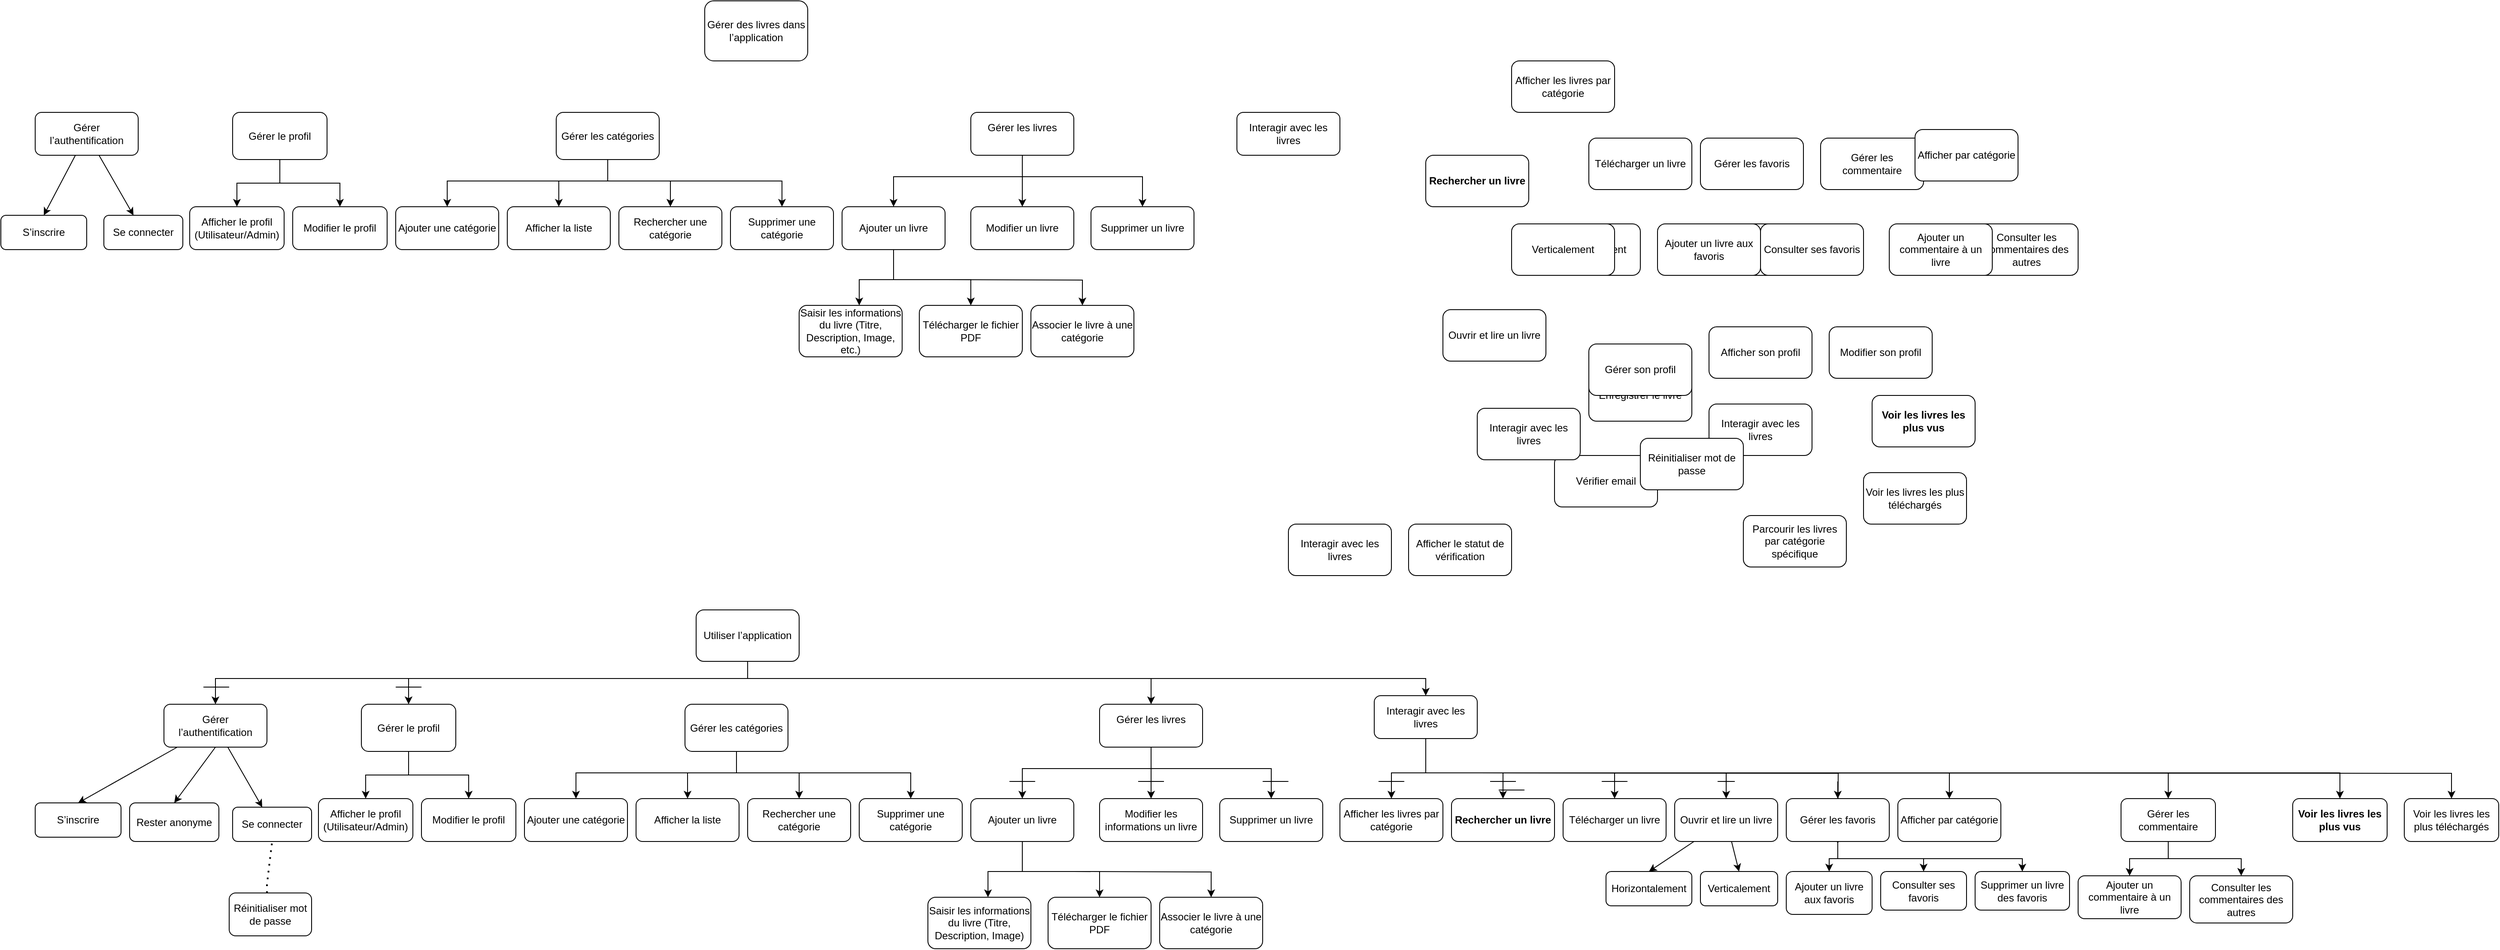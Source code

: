 <mxfile version="26.2.2">
  <diagram name="Page-1" id="9A0Ou0AqzKkXzplHe28L">
    <mxGraphModel dx="1420" dy="786" grid="1" gridSize="10" guides="1" tooltips="1" connect="1" arrows="1" fold="1" page="1" pageScale="1" pageWidth="827" pageHeight="1169" math="0" shadow="0">
      <root>
        <mxCell id="0" />
        <mxCell id="1" parent="0" />
        <mxCell id="Avhhk9J5peFlzG4tkPwC-1" style="edgeStyle=orthogonalEdgeStyle;rounded=0;orthogonalLoop=1;jettySize=auto;html=1;exitX=0.5;exitY=1;exitDx=0;exitDy=0;entryX=0.5;entryY=0;entryDx=0;entryDy=0;" parent="1" source="Avhhk9J5peFlzG4tkPwC-4" target="Avhhk9J5peFlzG4tkPwC-8" edge="1">
          <mxGeometry relative="1" as="geometry">
            <Array as="points">
              <mxPoint x="1230" y="245" />
              <mxPoint x="1080" y="245" />
            </Array>
          </mxGeometry>
        </mxCell>
        <mxCell id="Avhhk9J5peFlzG4tkPwC-2" style="edgeStyle=orthogonalEdgeStyle;rounded=0;orthogonalLoop=1;jettySize=auto;html=1;" parent="1" source="Avhhk9J5peFlzG4tkPwC-4" target="Avhhk9J5peFlzG4tkPwC-12" edge="1">
          <mxGeometry relative="1" as="geometry" />
        </mxCell>
        <mxCell id="Avhhk9J5peFlzG4tkPwC-3" style="edgeStyle=orthogonalEdgeStyle;rounded=0;orthogonalLoop=1;jettySize=auto;html=1;" parent="1" source="Avhhk9J5peFlzG4tkPwC-4" target="Avhhk9J5peFlzG4tkPwC-11" edge="1">
          <mxGeometry relative="1" as="geometry">
            <Array as="points">
              <mxPoint x="1230" y="245" />
              <mxPoint x="1370" y="245" />
            </Array>
          </mxGeometry>
        </mxCell>
        <mxCell id="Avhhk9J5peFlzG4tkPwC-4" value="&#xa;Gérer les livres&#xa;&#xa;" style="rounded=1;whiteSpace=wrap;html=1;" parent="1" vertex="1">
          <mxGeometry x="1170" y="170" width="120" height="50" as="geometry" />
        </mxCell>
        <mxCell id="Avhhk9J5peFlzG4tkPwC-5" style="edgeStyle=orthogonalEdgeStyle;rounded=0;orthogonalLoop=1;jettySize=auto;html=1;entryX=0.5;entryY=0;entryDx=0;entryDy=0;" parent="1" source="Avhhk9J5peFlzG4tkPwC-8" edge="1">
          <mxGeometry relative="1" as="geometry">
            <mxPoint x="1040" y="395" as="targetPoint" />
            <Array as="points">
              <mxPoint x="1080" y="365" />
              <mxPoint x="1040" y="365" />
            </Array>
          </mxGeometry>
        </mxCell>
        <mxCell id="Avhhk9J5peFlzG4tkPwC-6" style="edgeStyle=orthogonalEdgeStyle;rounded=0;orthogonalLoop=1;jettySize=auto;html=1;entryX=0.5;entryY=0;entryDx=0;entryDy=0;" parent="1" source="Avhhk9J5peFlzG4tkPwC-8" target="Avhhk9J5peFlzG4tkPwC-9" edge="1">
          <mxGeometry relative="1" as="geometry">
            <Array as="points">
              <mxPoint x="1080" y="365" />
              <mxPoint x="1170" y="365" />
            </Array>
          </mxGeometry>
        </mxCell>
        <mxCell id="Avhhk9J5peFlzG4tkPwC-7" style="edgeStyle=orthogonalEdgeStyle;rounded=0;orthogonalLoop=1;jettySize=auto;html=1;entryX=0.5;entryY=0;entryDx=0;entryDy=0;" parent="1" target="Avhhk9J5peFlzG4tkPwC-16" edge="1">
          <mxGeometry relative="1" as="geometry">
            <mxPoint x="1140" y="365" as="sourcePoint" />
            <mxPoint x="1300" y="445" as="targetPoint" />
          </mxGeometry>
        </mxCell>
        <mxCell id="Avhhk9J5peFlzG4tkPwC-8" value="Ajouter un livre" style="rounded=1;whiteSpace=wrap;html=1;" parent="1" vertex="1">
          <mxGeometry x="1020" y="280" width="120" height="50" as="geometry" />
        </mxCell>
        <mxCell id="Avhhk9J5peFlzG4tkPwC-9" value="Télécharger le fichier PDF" style="rounded=1;whiteSpace=wrap;html=1;" parent="1" vertex="1">
          <mxGeometry x="1110" y="395" width="120" height="60" as="geometry" />
        </mxCell>
        <mxCell id="Avhhk9J5peFlzG4tkPwC-10" value="Interagir avec les livres" style="rounded=1;whiteSpace=wrap;html=1;" parent="1" vertex="1">
          <mxGeometry x="1480" y="170" width="120" height="50" as="geometry" />
        </mxCell>
        <mxCell id="Avhhk9J5peFlzG4tkPwC-11" value="Supprimer un livre" style="rounded=1;whiteSpace=wrap;html=1;" parent="1" vertex="1">
          <mxGeometry x="1310" y="280" width="120" height="50" as="geometry" />
        </mxCell>
        <mxCell id="Avhhk9J5peFlzG4tkPwC-12" value="Modifier un livre" style="rounded=1;whiteSpace=wrap;html=1;" parent="1" vertex="1">
          <mxGeometry x="1170" y="280" width="120" height="50" as="geometry" />
        </mxCell>
        <mxCell id="Avhhk9J5peFlzG4tkPwC-13" value="&lt;strong data-end=&quot;1040&quot; data-start=&quot;1017&quot;&gt;Rechercher un livre&lt;/strong&gt;" style="rounded=1;whiteSpace=wrap;html=1;" parent="1" vertex="1">
          <mxGeometry x="1700" y="220" width="120" height="60" as="geometry" />
        </mxCell>
        <mxCell id="Avhhk9J5peFlzG4tkPwC-14" value="Afficher les livres par catégorie" style="rounded=1;whiteSpace=wrap;html=1;" parent="1" vertex="1">
          <mxGeometry x="1800" y="110" width="120" height="60" as="geometry" />
        </mxCell>
        <mxCell id="Avhhk9J5peFlzG4tkPwC-15" value="Enregistrer le livre" style="rounded=1;whiteSpace=wrap;html=1;" parent="1" vertex="1">
          <mxGeometry x="1890" y="470" width="120" height="60" as="geometry" />
        </mxCell>
        <mxCell id="Avhhk9J5peFlzG4tkPwC-16" value="Associer le livre à une catégorie" style="rounded=1;whiteSpace=wrap;html=1;" parent="1" vertex="1">
          <mxGeometry x="1240" y="395" width="120" height="60" as="geometry" />
        </mxCell>
        <mxCell id="Avhhk9J5peFlzG4tkPwC-17" value="Saisir les informations du livre (Titre, Description, Image, etc.)" style="rounded=1;whiteSpace=wrap;html=1;" parent="1" vertex="1">
          <mxGeometry x="970" y="395" width="120" height="60" as="geometry" />
        </mxCell>
        <mxCell id="Avhhk9J5peFlzG4tkPwC-18" value="Ouvrir et lire un livre" style="rounded=1;whiteSpace=wrap;html=1;" parent="1" vertex="1">
          <mxGeometry x="1720" y="400" width="120" height="60" as="geometry" />
        </mxCell>
        <mxCell id="Avhhk9J5peFlzG4tkPwC-19" value="Horizontalement" style="rounded=1;whiteSpace=wrap;html=1;" parent="1" vertex="1">
          <mxGeometry x="1830" y="300" width="120" height="60" as="geometry" />
        </mxCell>
        <mxCell id="Avhhk9J5peFlzG4tkPwC-20" value="Verticalement" style="rounded=1;whiteSpace=wrap;html=1;" parent="1" vertex="1">
          <mxGeometry x="1800" y="300" width="120" height="60" as="geometry" />
        </mxCell>
        <mxCell id="Avhhk9J5peFlzG4tkPwC-21" value="Télécharger un livre" style="rounded=1;whiteSpace=wrap;html=1;" parent="1" vertex="1">
          <mxGeometry x="1890" y="200" width="120" height="60" as="geometry" />
        </mxCell>
        <mxCell id="Avhhk9J5peFlzG4tkPwC-22" value="Gérer les favoris" style="rounded=1;whiteSpace=wrap;html=1;" parent="1" vertex="1">
          <mxGeometry x="2020" y="200" width="120" height="60" as="geometry" />
        </mxCell>
        <mxCell id="Avhhk9J5peFlzG4tkPwC-23" value="Gérer les commentaire" style="rounded=1;whiteSpace=wrap;html=1;" parent="1" vertex="1">
          <mxGeometry x="2160" y="200" width="120" height="60" as="geometry" />
        </mxCell>
        <mxCell id="Avhhk9J5peFlzG4tkPwC-24" value="Supprimer un livre des favoris" style="rounded=1;whiteSpace=wrap;html=1;" parent="1" vertex="1">
          <mxGeometry x="2060" y="300" width="120" height="60" as="geometry" />
        </mxCell>
        <mxCell id="Avhhk9J5peFlzG4tkPwC-25" value="Ajouter un livre aux favoris" style="rounded=1;whiteSpace=wrap;html=1;" parent="1" vertex="1">
          <mxGeometry x="1970" y="300" width="120" height="60" as="geometry" />
        </mxCell>
        <mxCell id="Avhhk9J5peFlzG4tkPwC-26" value="Consulter ses favoris" style="rounded=1;whiteSpace=wrap;html=1;" parent="1" vertex="1">
          <mxGeometry x="2090" y="300" width="120" height="60" as="geometry" />
        </mxCell>
        <mxCell id="Avhhk9J5peFlzG4tkPwC-27" value="Consulter les commentaires des autres" style="rounded=1;whiteSpace=wrap;html=1;" parent="1" vertex="1">
          <mxGeometry x="2340" y="300" width="120" height="60" as="geometry" />
        </mxCell>
        <mxCell id="Avhhk9J5peFlzG4tkPwC-28" value="Ajouter un commentaire à un livre" style="rounded=1;whiteSpace=wrap;html=1;" parent="1" vertex="1">
          <mxGeometry x="2240" y="300" width="120" height="60" as="geometry" />
        </mxCell>
        <mxCell id="Avhhk9J5peFlzG4tkPwC-29" value="Modifier son profil" style="rounded=1;whiteSpace=wrap;html=1;" parent="1" vertex="1">
          <mxGeometry x="2170" y="420" width="120" height="60" as="geometry" />
        </mxCell>
        <mxCell id="Avhhk9J5peFlzG4tkPwC-30" value="Interagir avec les livres" style="rounded=1;whiteSpace=wrap;html=1;" parent="1" vertex="1">
          <mxGeometry x="2030" y="510" width="120" height="60" as="geometry" />
        </mxCell>
        <mxCell id="Avhhk9J5peFlzG4tkPwC-31" value="Gérer son profil" style="rounded=1;whiteSpace=wrap;html=1;" parent="1" vertex="1">
          <mxGeometry x="1890" y="440" width="120" height="60" as="geometry" />
        </mxCell>
        <mxCell id="Avhhk9J5peFlzG4tkPwC-32" value="Afficher par catégorie" style="rounded=1;whiteSpace=wrap;html=1;" parent="1" vertex="1">
          <mxGeometry x="2270" y="190" width="120" height="60" as="geometry" />
        </mxCell>
        <mxCell id="Avhhk9J5peFlzG4tkPwC-33" value="&lt;strong data-end=&quot;575&quot; data-start=&quot;543&quot;&gt;Voir les livres les plus vus&lt;/strong&gt;" style="rounded=1;whiteSpace=wrap;html=1;" parent="1" vertex="1">
          <mxGeometry x="2220" y="500" width="120" height="60" as="geometry" />
        </mxCell>
        <mxCell id="Avhhk9J5peFlzG4tkPwC-34" value="Se connecter" style="rounded=1;whiteSpace=wrap;html=1;" parent="1" vertex="1">
          <mxGeometry x="160" y="290" width="92" height="40" as="geometry" />
        </mxCell>
        <mxCell id="Avhhk9J5peFlzG4tkPwC-35" value="S’inscrire" style="rounded=1;whiteSpace=wrap;html=1;" parent="1" vertex="1">
          <mxGeometry x="40" y="290" width="100" height="40" as="geometry" />
        </mxCell>
        <mxCell id="Avhhk9J5peFlzG4tkPwC-36" style="rounded=0;orthogonalLoop=1;jettySize=auto;html=1;" parent="1" source="Avhhk9J5peFlzG4tkPwC-38" target="Avhhk9J5peFlzG4tkPwC-34" edge="1">
          <mxGeometry relative="1" as="geometry" />
        </mxCell>
        <mxCell id="Avhhk9J5peFlzG4tkPwC-37" style="rounded=0;orthogonalLoop=1;jettySize=auto;html=1;entryX=0.5;entryY=0;entryDx=0;entryDy=0;" parent="1" source="Avhhk9J5peFlzG4tkPwC-38" target="Avhhk9J5peFlzG4tkPwC-35" edge="1">
          <mxGeometry relative="1" as="geometry" />
        </mxCell>
        <mxCell id="Avhhk9J5peFlzG4tkPwC-38" value="Gérer l’authentification" style="rounded=1;whiteSpace=wrap;html=1;" parent="1" vertex="1">
          <mxGeometry x="80" y="170" width="120" height="50" as="geometry" />
        </mxCell>
        <mxCell id="Avhhk9J5peFlzG4tkPwC-39" value="Afficher son profil" style="rounded=1;whiteSpace=wrap;html=1;" parent="1" vertex="1">
          <mxGeometry x="2030" y="420" width="120" height="60" as="geometry" />
        </mxCell>
        <mxCell id="Avhhk9J5peFlzG4tkPwC-40" value="Parcourir les livres par catégorie spécifique" style="rounded=1;whiteSpace=wrap;html=1;" parent="1" vertex="1">
          <mxGeometry x="2070" y="640" width="120" height="60" as="geometry" />
        </mxCell>
        <mxCell id="Avhhk9J5peFlzG4tkPwC-41" value="Vérifier email" style="rounded=1;whiteSpace=wrap;html=1;" parent="1" vertex="1">
          <mxGeometry x="1850" y="570" width="120" height="60" as="geometry" />
        </mxCell>
        <mxCell id="Avhhk9J5peFlzG4tkPwC-42" value="Réinitialiser mot de passe" style="rounded=1;whiteSpace=wrap;html=1;" parent="1" vertex="1">
          <mxGeometry x="1950" y="550" width="120" height="60" as="geometry" />
        </mxCell>
        <mxCell id="Avhhk9J5peFlzG4tkPwC-43" value="Interagir avec les livres" style="rounded=1;whiteSpace=wrap;html=1;" parent="1" vertex="1">
          <mxGeometry x="1760" y="515" width="120" height="60" as="geometry" />
        </mxCell>
        <mxCell id="Avhhk9J5peFlzG4tkPwC-44" value="Modifier le profil" style="rounded=1;whiteSpace=wrap;html=1;" parent="1" vertex="1">
          <mxGeometry x="380" y="280" width="110" height="50" as="geometry" />
        </mxCell>
        <mxCell id="Avhhk9J5peFlzG4tkPwC-45" value="Afficher le profil (Utilisateur/Admin)" style="rounded=1;whiteSpace=wrap;html=1;" parent="1" vertex="1">
          <mxGeometry x="260" y="280" width="110" height="50" as="geometry" />
        </mxCell>
        <mxCell id="Avhhk9J5peFlzG4tkPwC-46" style="edgeStyle=orthogonalEdgeStyle;rounded=0;orthogonalLoop=1;jettySize=auto;html=1;entryX=0.5;entryY=0;entryDx=0;entryDy=0;" parent="1" source="Avhhk9J5peFlzG4tkPwC-48" target="Avhhk9J5peFlzG4tkPwC-45" edge="1">
          <mxGeometry relative="1" as="geometry" />
        </mxCell>
        <mxCell id="Avhhk9J5peFlzG4tkPwC-47" style="edgeStyle=orthogonalEdgeStyle;rounded=0;orthogonalLoop=1;jettySize=auto;html=1;" parent="1" source="Avhhk9J5peFlzG4tkPwC-48" target="Avhhk9J5peFlzG4tkPwC-44" edge="1">
          <mxGeometry relative="1" as="geometry" />
        </mxCell>
        <mxCell id="Avhhk9J5peFlzG4tkPwC-48" value="Gérer le profil" style="rounded=1;whiteSpace=wrap;html=1;" parent="1" vertex="1">
          <mxGeometry x="310" y="170" width="110" height="55" as="geometry" />
        </mxCell>
        <mxCell id="Avhhk9J5peFlzG4tkPwC-49" value="Voir les livres les plus téléchargés" style="rounded=1;whiteSpace=wrap;html=1;" parent="1" vertex="1">
          <mxGeometry x="2210" y="590" width="120" height="60" as="geometry" />
        </mxCell>
        <mxCell id="Avhhk9J5peFlzG4tkPwC-50" value="Interagir avec les livres" style="rounded=1;whiteSpace=wrap;html=1;" parent="1" vertex="1">
          <mxGeometry x="1540" y="650" width="120" height="60" as="geometry" />
        </mxCell>
        <mxCell id="Avhhk9J5peFlzG4tkPwC-51" value="Afficher le statut de vérification" style="rounded=1;whiteSpace=wrap;html=1;" parent="1" vertex="1">
          <mxGeometry x="1680" y="650" width="120" height="60" as="geometry" />
        </mxCell>
        <mxCell id="Avhhk9J5peFlzG4tkPwC-52" value="Gérer des livres dans l’application" style="rounded=1;whiteSpace=wrap;html=1;" parent="1" vertex="1">
          <mxGeometry x="860" y="40" width="120" height="70" as="geometry" />
        </mxCell>
        <mxCell id="Avhhk9J5peFlzG4tkPwC-53" style="edgeStyle=orthogonalEdgeStyle;rounded=0;orthogonalLoop=1;jettySize=auto;html=1;entryX=0.5;entryY=0;entryDx=0;entryDy=0;" parent="1" source="Avhhk9J5peFlzG4tkPwC-57" target="Avhhk9J5peFlzG4tkPwC-59" edge="1">
          <mxGeometry relative="1" as="geometry">
            <Array as="points">
              <mxPoint x="747" y="250" />
              <mxPoint x="560" y="250" />
            </Array>
          </mxGeometry>
        </mxCell>
        <mxCell id="Avhhk9J5peFlzG4tkPwC-54" style="edgeStyle=orthogonalEdgeStyle;rounded=0;orthogonalLoop=1;jettySize=auto;html=1;entryX=0.5;entryY=0;entryDx=0;entryDy=0;" parent="1" source="Avhhk9J5peFlzG4tkPwC-57" target="Avhhk9J5peFlzG4tkPwC-61" edge="1">
          <mxGeometry relative="1" as="geometry">
            <Array as="points">
              <mxPoint x="747" y="250" />
              <mxPoint x="690" y="250" />
            </Array>
          </mxGeometry>
        </mxCell>
        <mxCell id="Avhhk9J5peFlzG4tkPwC-55" style="edgeStyle=orthogonalEdgeStyle;rounded=0;orthogonalLoop=1;jettySize=auto;html=1;entryX=0.5;entryY=0;entryDx=0;entryDy=0;" parent="1" source="Avhhk9J5peFlzG4tkPwC-57" target="Avhhk9J5peFlzG4tkPwC-60" edge="1">
          <mxGeometry relative="1" as="geometry">
            <Array as="points">
              <mxPoint x="747" y="250" />
              <mxPoint x="820" y="250" />
            </Array>
          </mxGeometry>
        </mxCell>
        <mxCell id="Avhhk9J5peFlzG4tkPwC-56" style="edgeStyle=orthogonalEdgeStyle;rounded=0;orthogonalLoop=1;jettySize=auto;html=1;entryX=0.5;entryY=0;entryDx=0;entryDy=0;" parent="1" source="Avhhk9J5peFlzG4tkPwC-57" target="Avhhk9J5peFlzG4tkPwC-58" edge="1">
          <mxGeometry relative="1" as="geometry">
            <Array as="points">
              <mxPoint x="747" y="250" />
              <mxPoint x="950" y="250" />
            </Array>
          </mxGeometry>
        </mxCell>
        <mxCell id="Avhhk9J5peFlzG4tkPwC-57" value="Gérer les catégories" style="rounded=1;whiteSpace=wrap;html=1;" parent="1" vertex="1">
          <mxGeometry x="687" y="170" width="120" height="55" as="geometry" />
        </mxCell>
        <mxCell id="Avhhk9J5peFlzG4tkPwC-58" value="Supprimer une catégorie" style="rounded=1;whiteSpace=wrap;html=1;" parent="1" vertex="1">
          <mxGeometry x="890" y="280" width="120" height="50" as="geometry" />
        </mxCell>
        <mxCell id="Avhhk9J5peFlzG4tkPwC-59" value="Ajouter une catégorie" style="rounded=1;whiteSpace=wrap;html=1;" parent="1" vertex="1">
          <mxGeometry x="500" y="280" width="120" height="50" as="geometry" />
        </mxCell>
        <mxCell id="Avhhk9J5peFlzG4tkPwC-60" value="Rechercher une catégorie" style="rounded=1;whiteSpace=wrap;html=1;" parent="1" vertex="1">
          <mxGeometry x="760" y="280" width="120" height="50" as="geometry" />
        </mxCell>
        <mxCell id="Avhhk9J5peFlzG4tkPwC-61" value="Afficher la liste" style="rounded=1;whiteSpace=wrap;html=1;" parent="1" vertex="1">
          <mxGeometry x="630" y="280" width="120" height="50" as="geometry" />
        </mxCell>
        <mxCell id="Avhhk9J5peFlzG4tkPwC-62" style="edgeStyle=orthogonalEdgeStyle;rounded=0;orthogonalLoop=1;jettySize=auto;html=1;exitX=0.5;exitY=1;exitDx=0;exitDy=0;entryX=0.5;entryY=0;entryDx=0;entryDy=0;" parent="1" source="Avhhk9J5peFlzG4tkPwC-65" target="Avhhk9J5peFlzG4tkPwC-69" edge="1">
          <mxGeometry relative="1" as="geometry">
            <Array as="points">
              <mxPoint x="1380" y="935" />
              <mxPoint x="1230" y="935" />
            </Array>
          </mxGeometry>
        </mxCell>
        <mxCell id="Avhhk9J5peFlzG4tkPwC-63" style="edgeStyle=orthogonalEdgeStyle;rounded=0;orthogonalLoop=1;jettySize=auto;html=1;" parent="1" source="Avhhk9J5peFlzG4tkPwC-65" target="Avhhk9J5peFlzG4tkPwC-82" edge="1">
          <mxGeometry relative="1" as="geometry" />
        </mxCell>
        <mxCell id="Avhhk9J5peFlzG4tkPwC-64" style="edgeStyle=orthogonalEdgeStyle;rounded=0;orthogonalLoop=1;jettySize=auto;html=1;" parent="1" source="Avhhk9J5peFlzG4tkPwC-65" target="Avhhk9J5peFlzG4tkPwC-81" edge="1">
          <mxGeometry relative="1" as="geometry">
            <Array as="points">
              <mxPoint x="1380" y="935" />
              <mxPoint x="1520" y="935" />
            </Array>
          </mxGeometry>
        </mxCell>
        <mxCell id="Avhhk9J5peFlzG4tkPwC-65" value="&#xa;Gérer les livres&#xa;&#xa;" style="rounded=1;whiteSpace=wrap;html=1;" parent="1" vertex="1">
          <mxGeometry x="1320" y="860" width="120" height="50" as="geometry" />
        </mxCell>
        <mxCell id="Avhhk9J5peFlzG4tkPwC-66" style="edgeStyle=orthogonalEdgeStyle;rounded=0;orthogonalLoop=1;jettySize=auto;html=1;entryX=0.5;entryY=0;entryDx=0;entryDy=0;" parent="1" source="Avhhk9J5peFlzG4tkPwC-69" edge="1">
          <mxGeometry relative="1" as="geometry">
            <mxPoint x="1190" y="1085" as="targetPoint" />
            <Array as="points">
              <mxPoint x="1230" y="1055" />
              <mxPoint x="1190" y="1055" />
            </Array>
          </mxGeometry>
        </mxCell>
        <mxCell id="Avhhk9J5peFlzG4tkPwC-67" style="edgeStyle=orthogonalEdgeStyle;rounded=0;orthogonalLoop=1;jettySize=auto;html=1;entryX=0.5;entryY=0;entryDx=0;entryDy=0;" parent="1" source="Avhhk9J5peFlzG4tkPwC-69" target="Avhhk9J5peFlzG4tkPwC-70" edge="1">
          <mxGeometry relative="1" as="geometry">
            <Array as="points">
              <mxPoint x="1230" y="1055" />
              <mxPoint x="1320" y="1055" />
            </Array>
          </mxGeometry>
        </mxCell>
        <mxCell id="Avhhk9J5peFlzG4tkPwC-68" style="edgeStyle=orthogonalEdgeStyle;rounded=0;orthogonalLoop=1;jettySize=auto;html=1;entryX=0.5;entryY=0;entryDx=0;entryDy=0;" parent="1" target="Avhhk9J5peFlzG4tkPwC-85" edge="1">
          <mxGeometry relative="1" as="geometry">
            <mxPoint x="1290" y="1055" as="sourcePoint" />
            <mxPoint x="1450" y="1135" as="targetPoint" />
          </mxGeometry>
        </mxCell>
        <mxCell id="Avhhk9J5peFlzG4tkPwC-69" value="Ajouter un livre" style="rounded=1;whiteSpace=wrap;html=1;" parent="1" vertex="1">
          <mxGeometry x="1170" y="970" width="120" height="50" as="geometry" />
        </mxCell>
        <mxCell id="Avhhk9J5peFlzG4tkPwC-70" value="Télécharger le fichier PDF" style="rounded=1;whiteSpace=wrap;html=1;" parent="1" vertex="1">
          <mxGeometry x="1260" y="1085" width="120" height="60" as="geometry" />
        </mxCell>
        <mxCell id="Avhhk9J5peFlzG4tkPwC-71" style="edgeStyle=orthogonalEdgeStyle;rounded=0;orthogonalLoop=1;jettySize=auto;html=1;entryX=0.5;entryY=0;entryDx=0;entryDy=0;" parent="1" source="Avhhk9J5peFlzG4tkPwC-80" target="Avhhk9J5peFlzG4tkPwC-84" edge="1">
          <mxGeometry relative="1" as="geometry">
            <Array as="points">
              <mxPoint x="1700" y="940" />
              <mxPoint x="1660" y="940" />
            </Array>
          </mxGeometry>
        </mxCell>
        <mxCell id="Avhhk9J5peFlzG4tkPwC-72" style="edgeStyle=orthogonalEdgeStyle;rounded=0;orthogonalLoop=1;jettySize=auto;html=1;entryX=0.5;entryY=0;entryDx=0;entryDy=0;" parent="1" source="Avhhk9J5peFlzG4tkPwC-80" target="Avhhk9J5peFlzG4tkPwC-83" edge="1">
          <mxGeometry relative="1" as="geometry">
            <Array as="points">
              <mxPoint x="1700" y="940" />
              <mxPoint x="1790" y="940" />
            </Array>
          </mxGeometry>
        </mxCell>
        <mxCell id="Avhhk9J5peFlzG4tkPwC-73" style="edgeStyle=orthogonalEdgeStyle;rounded=0;orthogonalLoop=1;jettySize=auto;html=1;" parent="1" source="Avhhk9J5peFlzG4tkPwC-80" target="Avhhk9J5peFlzG4tkPwC-92" edge="1">
          <mxGeometry relative="1" as="geometry">
            <Array as="points">
              <mxPoint x="1700" y="940" />
              <mxPoint x="1920" y="940" />
            </Array>
          </mxGeometry>
        </mxCell>
        <mxCell id="Avhhk9J5peFlzG4tkPwC-74" style="edgeStyle=orthogonalEdgeStyle;rounded=0;orthogonalLoop=1;jettySize=auto;html=1;" parent="1" source="Avhhk9J5peFlzG4tkPwC-80" target="Avhhk9J5peFlzG4tkPwC-89" edge="1">
          <mxGeometry relative="1" as="geometry">
            <Array as="points">
              <mxPoint x="1700" y="940" />
              <mxPoint x="2050" y="940" />
            </Array>
          </mxGeometry>
        </mxCell>
        <mxCell id="Avhhk9J5peFlzG4tkPwC-75" style="edgeStyle=orthogonalEdgeStyle;rounded=0;orthogonalLoop=1;jettySize=auto;html=1;" parent="1" edge="1">
          <mxGeometry relative="1" as="geometry">
            <mxPoint x="1760" y="940" as="sourcePoint" />
            <mxPoint x="2180" y="1022.5" as="targetPoint" />
          </mxGeometry>
        </mxCell>
        <mxCell id="Avhhk9J5peFlzG4tkPwC-76" style="edgeStyle=orthogonalEdgeStyle;rounded=0;orthogonalLoop=1;jettySize=auto;html=1;entryX=0.5;entryY=0;entryDx=0;entryDy=0;" parent="1" source="Avhhk9J5peFlzG4tkPwC-80" target="Avhhk9J5peFlzG4tkPwC-106" edge="1">
          <mxGeometry relative="1" as="geometry">
            <Array as="points">
              <mxPoint x="1700" y="940" />
              <mxPoint x="2310" y="940" />
            </Array>
          </mxGeometry>
        </mxCell>
        <mxCell id="Avhhk9J5peFlzG4tkPwC-77" style="edgeStyle=orthogonalEdgeStyle;rounded=0;orthogonalLoop=1;jettySize=auto;html=1;entryX=0.5;entryY=0;entryDx=0;entryDy=0;" parent="1" source="Avhhk9J5peFlzG4tkPwC-80" target="Avhhk9J5peFlzG4tkPwC-100" edge="1">
          <mxGeometry relative="1" as="geometry">
            <Array as="points">
              <mxPoint x="1700" y="940" />
              <mxPoint x="2565" y="940" />
            </Array>
          </mxGeometry>
        </mxCell>
        <mxCell id="Avhhk9J5peFlzG4tkPwC-78" style="edgeStyle=orthogonalEdgeStyle;rounded=0;orthogonalLoop=1;jettySize=auto;html=1;entryX=0.5;entryY=0;entryDx=0;entryDy=0;" parent="1" edge="1">
          <mxGeometry relative="1" as="geometry">
            <mxPoint x="1760" y="875" as="sourcePoint" />
            <mxPoint x="2765" y="970" as="targetPoint" />
            <Array as="points">
              <mxPoint x="1700" y="875" />
              <mxPoint x="1700" y="940" />
              <mxPoint x="2765" y="940" />
            </Array>
          </mxGeometry>
        </mxCell>
        <mxCell id="Avhhk9J5peFlzG4tkPwC-79" style="edgeStyle=orthogonalEdgeStyle;rounded=0;orthogonalLoop=1;jettySize=auto;html=1;entryX=0.5;entryY=0;entryDx=0;entryDy=0;" parent="1" target="Avhhk9J5peFlzG4tkPwC-120" edge="1">
          <mxGeometry relative="1" as="geometry">
            <mxPoint x="1760" y="940" as="sourcePoint" />
            <mxPoint x="2895" y="1035" as="targetPoint" />
          </mxGeometry>
        </mxCell>
        <mxCell id="Avhhk9J5peFlzG4tkPwC-80" value="Interagir avec les livres" style="rounded=1;whiteSpace=wrap;html=1;" parent="1" vertex="1">
          <mxGeometry x="1640" y="850" width="120" height="50" as="geometry" />
        </mxCell>
        <mxCell id="Avhhk9J5peFlzG4tkPwC-81" value="Supprimer un livre" style="rounded=1;whiteSpace=wrap;html=1;" parent="1" vertex="1">
          <mxGeometry x="1460" y="970" width="120" height="50" as="geometry" />
        </mxCell>
        <mxCell id="Avhhk9J5peFlzG4tkPwC-82" value="Modifier les informations un livre" style="rounded=1;whiteSpace=wrap;html=1;" parent="1" vertex="1">
          <mxGeometry x="1320" y="970" width="120" height="50" as="geometry" />
        </mxCell>
        <mxCell id="Avhhk9J5peFlzG4tkPwC-83" value="&lt;strong data-end=&quot;1040&quot; data-start=&quot;1017&quot;&gt;Rechercher un livre&lt;/strong&gt;" style="rounded=1;whiteSpace=wrap;html=1;" parent="1" vertex="1">
          <mxGeometry x="1730" y="970" width="120" height="50" as="geometry" />
        </mxCell>
        <mxCell id="Avhhk9J5peFlzG4tkPwC-84" value="Afficher les livres par catégorie" style="rounded=1;whiteSpace=wrap;html=1;" parent="1" vertex="1">
          <mxGeometry x="1600" y="970" width="120" height="50" as="geometry" />
        </mxCell>
        <mxCell id="Avhhk9J5peFlzG4tkPwC-85" value="Associer le livre à une catégorie" style="rounded=1;whiteSpace=wrap;html=1;" parent="1" vertex="1">
          <mxGeometry x="1390" y="1085" width="120" height="60" as="geometry" />
        </mxCell>
        <mxCell id="Avhhk9J5peFlzG4tkPwC-86" value="Saisir les informations du livre (Titre, Description, Image)" style="rounded=1;whiteSpace=wrap;html=1;" parent="1" vertex="1">
          <mxGeometry x="1120" y="1085" width="120" height="60" as="geometry" />
        </mxCell>
        <mxCell id="Avhhk9J5peFlzG4tkPwC-87" style="rounded=0;orthogonalLoop=1;jettySize=auto;html=1;entryX=0.5;entryY=0;entryDx=0;entryDy=0;" parent="1" source="Avhhk9J5peFlzG4tkPwC-89" target="Avhhk9J5peFlzG4tkPwC-90" edge="1">
          <mxGeometry relative="1" as="geometry" />
        </mxCell>
        <mxCell id="Avhhk9J5peFlzG4tkPwC-88" style="rounded=0;orthogonalLoop=1;jettySize=auto;html=1;entryX=0.5;entryY=0;entryDx=0;entryDy=0;" parent="1" source="Avhhk9J5peFlzG4tkPwC-89" target="Avhhk9J5peFlzG4tkPwC-91" edge="1">
          <mxGeometry relative="1" as="geometry" />
        </mxCell>
        <mxCell id="Avhhk9J5peFlzG4tkPwC-89" value="Ouvrir et lire un livre" style="rounded=1;whiteSpace=wrap;html=1;" parent="1" vertex="1">
          <mxGeometry x="1990" y="970" width="120" height="50" as="geometry" />
        </mxCell>
        <mxCell id="Avhhk9J5peFlzG4tkPwC-90" value="Horizontalement" style="rounded=1;whiteSpace=wrap;html=1;" parent="1" vertex="1">
          <mxGeometry x="1910" y="1055" width="100" height="40" as="geometry" />
        </mxCell>
        <mxCell id="Avhhk9J5peFlzG4tkPwC-91" value="Verticalement" style="rounded=1;whiteSpace=wrap;html=1;" parent="1" vertex="1">
          <mxGeometry x="2020" y="1055" width="90" height="40" as="geometry" />
        </mxCell>
        <mxCell id="Avhhk9J5peFlzG4tkPwC-92" value="Télécharger un livre" style="rounded=1;whiteSpace=wrap;html=1;" parent="1" vertex="1">
          <mxGeometry x="1860" y="970" width="120" height="50" as="geometry" />
        </mxCell>
        <mxCell id="Avhhk9J5peFlzG4tkPwC-93" style="edgeStyle=orthogonalEdgeStyle;rounded=0;orthogonalLoop=1;jettySize=auto;html=1;" parent="1" source="Avhhk9J5peFlzG4tkPwC-97" edge="1">
          <mxGeometry relative="1" as="geometry">
            <mxPoint x="2180" y="970" as="targetPoint" />
          </mxGeometry>
        </mxCell>
        <mxCell id="Avhhk9J5peFlzG4tkPwC-94" style="edgeStyle=orthogonalEdgeStyle;rounded=0;orthogonalLoop=1;jettySize=auto;html=1;entryX=0.5;entryY=0;entryDx=0;entryDy=0;" parent="1" source="Avhhk9J5peFlzG4tkPwC-97" target="Avhhk9J5peFlzG4tkPwC-102" edge="1">
          <mxGeometry relative="1" as="geometry" />
        </mxCell>
        <mxCell id="Avhhk9J5peFlzG4tkPwC-95" style="edgeStyle=orthogonalEdgeStyle;rounded=0;orthogonalLoop=1;jettySize=auto;html=1;entryX=0.5;entryY=0;entryDx=0;entryDy=0;" parent="1" source="Avhhk9J5peFlzG4tkPwC-97" target="Avhhk9J5peFlzG4tkPwC-103" edge="1">
          <mxGeometry relative="1" as="geometry">
            <Array as="points">
              <mxPoint x="2180" y="1040" />
              <mxPoint x="2280" y="1040" />
            </Array>
          </mxGeometry>
        </mxCell>
        <mxCell id="Avhhk9J5peFlzG4tkPwC-96" style="edgeStyle=orthogonalEdgeStyle;rounded=0;orthogonalLoop=1;jettySize=auto;html=1;entryX=0.5;entryY=0;entryDx=0;entryDy=0;" parent="1" target="Avhhk9J5peFlzG4tkPwC-101" edge="1">
          <mxGeometry relative="1" as="geometry">
            <mxPoint x="2240" y="1040" as="sourcePoint" />
            <mxPoint x="2395" y="1100" as="targetPoint" />
            <Array as="points">
              <mxPoint x="2395" y="1040" />
            </Array>
          </mxGeometry>
        </mxCell>
        <mxCell id="Avhhk9J5peFlzG4tkPwC-97" value="Gérer les favoris" style="rounded=1;whiteSpace=wrap;html=1;" parent="1" vertex="1">
          <mxGeometry x="2120" y="970" width="120" height="50" as="geometry" />
        </mxCell>
        <mxCell id="Avhhk9J5peFlzG4tkPwC-98" value="" style="edgeStyle=orthogonalEdgeStyle;rounded=0;orthogonalLoop=1;jettySize=auto;html=1;" parent="1" source="Avhhk9J5peFlzG4tkPwC-100" target="Avhhk9J5peFlzG4tkPwC-105" edge="1">
          <mxGeometry relative="1" as="geometry" />
        </mxCell>
        <mxCell id="Avhhk9J5peFlzG4tkPwC-99" style="edgeStyle=orthogonalEdgeStyle;rounded=0;orthogonalLoop=1;jettySize=auto;html=1;entryX=0.5;entryY=0;entryDx=0;entryDy=0;" parent="1" source="Avhhk9J5peFlzG4tkPwC-100" target="Avhhk9J5peFlzG4tkPwC-104" edge="1">
          <mxGeometry relative="1" as="geometry" />
        </mxCell>
        <mxCell id="Avhhk9J5peFlzG4tkPwC-100" value="Gérer les commentaire" style="rounded=1;whiteSpace=wrap;html=1;" parent="1" vertex="1">
          <mxGeometry x="2510" y="970" width="110" height="50" as="geometry" />
        </mxCell>
        <mxCell id="Avhhk9J5peFlzG4tkPwC-101" value="Supprimer un livre des favoris" style="rounded=1;whiteSpace=wrap;html=1;" parent="1" vertex="1">
          <mxGeometry x="2340" y="1055" width="110" height="45" as="geometry" />
        </mxCell>
        <mxCell id="Avhhk9J5peFlzG4tkPwC-102" value="Ajouter un livre aux favoris" style="rounded=1;whiteSpace=wrap;html=1;" parent="1" vertex="1">
          <mxGeometry x="2120" y="1055" width="100" height="50" as="geometry" />
        </mxCell>
        <mxCell id="Avhhk9J5peFlzG4tkPwC-103" value="Consulter ses favoris" style="rounded=1;whiteSpace=wrap;html=1;" parent="1" vertex="1">
          <mxGeometry x="2230" y="1055" width="100" height="45" as="geometry" />
        </mxCell>
        <mxCell id="Avhhk9J5peFlzG4tkPwC-104" value="Consulter les commentaires des autres" style="rounded=1;whiteSpace=wrap;html=1;" parent="1" vertex="1">
          <mxGeometry x="2590" y="1060" width="120" height="55" as="geometry" />
        </mxCell>
        <mxCell id="Avhhk9J5peFlzG4tkPwC-105" value="Ajouter un commentaire à un livre" style="rounded=1;whiteSpace=wrap;html=1;" parent="1" vertex="1">
          <mxGeometry x="2460" y="1060" width="120" height="50" as="geometry" />
        </mxCell>
        <mxCell id="Avhhk9J5peFlzG4tkPwC-106" value="Afficher par catégorie" style="rounded=1;whiteSpace=wrap;html=1;" parent="1" vertex="1">
          <mxGeometry x="2250" y="970" width="120" height="50" as="geometry" />
        </mxCell>
        <mxCell id="Avhhk9J5peFlzG4tkPwC-107" value="&lt;strong data-end=&quot;575&quot; data-start=&quot;543&quot;&gt;Voir les livres les plus vus&lt;/strong&gt;" style="rounded=1;whiteSpace=wrap;html=1;" parent="1" vertex="1">
          <mxGeometry x="2710" y="970" width="110" height="50" as="geometry" />
        </mxCell>
        <mxCell id="Avhhk9J5peFlzG4tkPwC-108" value="Se connecter" style="rounded=1;whiteSpace=wrap;html=1;" parent="1" vertex="1">
          <mxGeometry x="310" y="980" width="92" height="40" as="geometry" />
        </mxCell>
        <mxCell id="Avhhk9J5peFlzG4tkPwC-109" value="S’inscrire" style="rounded=1;whiteSpace=wrap;html=1;" parent="1" vertex="1">
          <mxGeometry x="80" y="975" width="100" height="40" as="geometry" />
        </mxCell>
        <mxCell id="Avhhk9J5peFlzG4tkPwC-110" style="rounded=0;orthogonalLoop=1;jettySize=auto;html=1;" parent="1" source="Avhhk9J5peFlzG4tkPwC-113" target="Avhhk9J5peFlzG4tkPwC-108" edge="1">
          <mxGeometry relative="1" as="geometry" />
        </mxCell>
        <mxCell id="Avhhk9J5peFlzG4tkPwC-111" style="rounded=0;orthogonalLoop=1;jettySize=auto;html=1;entryX=0.5;entryY=0;entryDx=0;entryDy=0;" parent="1" source="Avhhk9J5peFlzG4tkPwC-113" target="Avhhk9J5peFlzG4tkPwC-109" edge="1">
          <mxGeometry relative="1" as="geometry" />
        </mxCell>
        <mxCell id="Avhhk9J5peFlzG4tkPwC-112" style="rounded=0;orthogonalLoop=1;jettySize=auto;html=1;exitX=0.5;exitY=1;exitDx=0;exitDy=0;entryX=0.5;entryY=0;entryDx=0;entryDy=0;" parent="1" source="Avhhk9J5peFlzG4tkPwC-113" target="Avhhk9J5peFlzG4tkPwC-136" edge="1">
          <mxGeometry relative="1" as="geometry" />
        </mxCell>
        <mxCell id="Avhhk9J5peFlzG4tkPwC-113" value="Gérer l’authentification" style="rounded=1;whiteSpace=wrap;html=1;" parent="1" vertex="1">
          <mxGeometry x="230" y="860" width="120" height="50" as="geometry" />
        </mxCell>
        <mxCell id="Avhhk9J5peFlzG4tkPwC-114" value="Réinitialiser mot de passe" style="rounded=1;whiteSpace=wrap;html=1;" parent="1" vertex="1">
          <mxGeometry x="306" y="1080" width="96" height="50" as="geometry" />
        </mxCell>
        <mxCell id="Avhhk9J5peFlzG4tkPwC-115" value="Modifier le profil" style="rounded=1;whiteSpace=wrap;html=1;" parent="1" vertex="1">
          <mxGeometry x="530" y="970" width="110" height="50" as="geometry" />
        </mxCell>
        <mxCell id="Avhhk9J5peFlzG4tkPwC-116" value="Afficher le profil (Utilisateur/Admin)" style="rounded=1;whiteSpace=wrap;html=1;" parent="1" vertex="1">
          <mxGeometry x="410" y="970" width="110" height="50" as="geometry" />
        </mxCell>
        <mxCell id="Avhhk9J5peFlzG4tkPwC-117" style="edgeStyle=orthogonalEdgeStyle;rounded=0;orthogonalLoop=1;jettySize=auto;html=1;entryX=0.5;entryY=0;entryDx=0;entryDy=0;" parent="1" source="Avhhk9J5peFlzG4tkPwC-119" target="Avhhk9J5peFlzG4tkPwC-116" edge="1">
          <mxGeometry relative="1" as="geometry" />
        </mxCell>
        <mxCell id="Avhhk9J5peFlzG4tkPwC-118" style="edgeStyle=orthogonalEdgeStyle;rounded=0;orthogonalLoop=1;jettySize=auto;html=1;" parent="1" source="Avhhk9J5peFlzG4tkPwC-119" target="Avhhk9J5peFlzG4tkPwC-115" edge="1">
          <mxGeometry relative="1" as="geometry" />
        </mxCell>
        <mxCell id="Avhhk9J5peFlzG4tkPwC-119" value="Gérer le profil" style="rounded=1;whiteSpace=wrap;html=1;" parent="1" vertex="1">
          <mxGeometry x="460" y="860" width="110" height="55" as="geometry" />
        </mxCell>
        <mxCell id="Avhhk9J5peFlzG4tkPwC-120" value="Voir les livres les plus téléchargés" style="rounded=1;whiteSpace=wrap;html=1;" parent="1" vertex="1">
          <mxGeometry x="2840" y="970" width="110" height="50" as="geometry" />
        </mxCell>
        <mxCell id="Avhhk9J5peFlzG4tkPwC-121" style="edgeStyle=orthogonalEdgeStyle;rounded=0;orthogonalLoop=1;jettySize=auto;html=1;entryX=0.5;entryY=0;entryDx=0;entryDy=0;" parent="1" source="Avhhk9J5peFlzG4tkPwC-125" target="Avhhk9J5peFlzG4tkPwC-113" edge="1">
          <mxGeometry relative="1" as="geometry">
            <Array as="points">
              <mxPoint x="910" y="830" />
              <mxPoint x="290" y="830" />
            </Array>
          </mxGeometry>
        </mxCell>
        <mxCell id="Avhhk9J5peFlzG4tkPwC-122" style="edgeStyle=orthogonalEdgeStyle;rounded=0;orthogonalLoop=1;jettySize=auto;html=1;entryX=0.5;entryY=0;entryDx=0;entryDy=0;" parent="1" source="Avhhk9J5peFlzG4tkPwC-125" target="Avhhk9J5peFlzG4tkPwC-119" edge="1">
          <mxGeometry relative="1" as="geometry">
            <Array as="points">
              <mxPoint x="910" y="830" />
              <mxPoint x="515" y="830" />
            </Array>
          </mxGeometry>
        </mxCell>
        <mxCell id="Avhhk9J5peFlzG4tkPwC-123" style="edgeStyle=orthogonalEdgeStyle;rounded=0;orthogonalLoop=1;jettySize=auto;html=1;entryX=0.5;entryY=0;entryDx=0;entryDy=0;" parent="1" source="Avhhk9J5peFlzG4tkPwC-125" target="Avhhk9J5peFlzG4tkPwC-65" edge="1">
          <mxGeometry relative="1" as="geometry">
            <Array as="points">
              <mxPoint x="910" y="830" />
              <mxPoint x="1380" y="830" />
            </Array>
          </mxGeometry>
        </mxCell>
        <mxCell id="Avhhk9J5peFlzG4tkPwC-124" style="edgeStyle=orthogonalEdgeStyle;rounded=0;orthogonalLoop=1;jettySize=auto;html=1;" parent="1" source="Avhhk9J5peFlzG4tkPwC-125" target="Avhhk9J5peFlzG4tkPwC-80" edge="1">
          <mxGeometry relative="1" as="geometry">
            <Array as="points">
              <mxPoint x="910" y="830" />
              <mxPoint x="1700" y="830" />
            </Array>
          </mxGeometry>
        </mxCell>
        <mxCell id="Avhhk9J5peFlzG4tkPwC-125" value="Utiliser l’application" style="rounded=1;whiteSpace=wrap;html=1;" parent="1" vertex="1">
          <mxGeometry x="850" y="750" width="120" height="60" as="geometry" />
        </mxCell>
        <mxCell id="Avhhk9J5peFlzG4tkPwC-126" style="edgeStyle=orthogonalEdgeStyle;rounded=0;orthogonalLoop=1;jettySize=auto;html=1;entryX=0.5;entryY=0;entryDx=0;entryDy=0;" parent="1" source="Avhhk9J5peFlzG4tkPwC-130" target="Avhhk9J5peFlzG4tkPwC-132" edge="1">
          <mxGeometry relative="1" as="geometry">
            <Array as="points">
              <mxPoint x="897" y="940" />
              <mxPoint x="710" y="940" />
            </Array>
          </mxGeometry>
        </mxCell>
        <mxCell id="Avhhk9J5peFlzG4tkPwC-127" style="edgeStyle=orthogonalEdgeStyle;rounded=0;orthogonalLoop=1;jettySize=auto;html=1;entryX=0.5;entryY=0;entryDx=0;entryDy=0;" parent="1" source="Avhhk9J5peFlzG4tkPwC-130" target="Avhhk9J5peFlzG4tkPwC-134" edge="1">
          <mxGeometry relative="1" as="geometry">
            <Array as="points">
              <mxPoint x="897" y="940" />
              <mxPoint x="840" y="940" />
            </Array>
          </mxGeometry>
        </mxCell>
        <mxCell id="Avhhk9J5peFlzG4tkPwC-128" style="edgeStyle=orthogonalEdgeStyle;rounded=0;orthogonalLoop=1;jettySize=auto;html=1;entryX=0.5;entryY=0;entryDx=0;entryDy=0;" parent="1" source="Avhhk9J5peFlzG4tkPwC-130" target="Avhhk9J5peFlzG4tkPwC-133" edge="1">
          <mxGeometry relative="1" as="geometry">
            <Array as="points">
              <mxPoint x="897" y="940" />
              <mxPoint x="970" y="940" />
            </Array>
          </mxGeometry>
        </mxCell>
        <mxCell id="Avhhk9J5peFlzG4tkPwC-129" style="edgeStyle=orthogonalEdgeStyle;rounded=0;orthogonalLoop=1;jettySize=auto;html=1;entryX=0.5;entryY=0;entryDx=0;entryDy=0;" parent="1" source="Avhhk9J5peFlzG4tkPwC-130" target="Avhhk9J5peFlzG4tkPwC-131" edge="1">
          <mxGeometry relative="1" as="geometry">
            <Array as="points">
              <mxPoint x="897" y="940" />
              <mxPoint x="1100" y="940" />
            </Array>
          </mxGeometry>
        </mxCell>
        <mxCell id="Avhhk9J5peFlzG4tkPwC-130" value="Gérer les catégories" style="rounded=1;whiteSpace=wrap;html=1;" parent="1" vertex="1">
          <mxGeometry x="837" y="860" width="120" height="55" as="geometry" />
        </mxCell>
        <mxCell id="Avhhk9J5peFlzG4tkPwC-131" value="Supprimer une catégorie" style="rounded=1;whiteSpace=wrap;html=1;" parent="1" vertex="1">
          <mxGeometry x="1040" y="970" width="120" height="50" as="geometry" />
        </mxCell>
        <mxCell id="Avhhk9J5peFlzG4tkPwC-132" value="Ajouter une catégorie" style="rounded=1;whiteSpace=wrap;html=1;" parent="1" vertex="1">
          <mxGeometry x="650" y="970" width="120" height="50" as="geometry" />
        </mxCell>
        <mxCell id="Avhhk9J5peFlzG4tkPwC-133" value="Rechercher une catégorie" style="rounded=1;whiteSpace=wrap;html=1;" parent="1" vertex="1">
          <mxGeometry x="910" y="970" width="120" height="50" as="geometry" />
        </mxCell>
        <mxCell id="Avhhk9J5peFlzG4tkPwC-134" value="Afficher la liste" style="rounded=1;whiteSpace=wrap;html=1;" parent="1" vertex="1">
          <mxGeometry x="780" y="970" width="120" height="50" as="geometry" />
        </mxCell>
        <mxCell id="Avhhk9J5peFlzG4tkPwC-135" value="" style="endArrow=none;dashed=1;html=1;dashPattern=1 3;strokeWidth=2;rounded=0;entryX=0.5;entryY=1;entryDx=0;entryDy=0;" parent="1" target="Avhhk9J5peFlzG4tkPwC-108" edge="1">
          <mxGeometry width="50" height="50" relative="1" as="geometry">
            <mxPoint x="350" y="1080" as="sourcePoint" />
            <mxPoint x="379" y="1020" as="targetPoint" />
            <Array as="points">
              <mxPoint x="350" y="1070" />
            </Array>
          </mxGeometry>
        </mxCell>
        <mxCell id="Avhhk9J5peFlzG4tkPwC-136" value="Rester anonyme" style="rounded=1;whiteSpace=wrap;html=1;" parent="1" vertex="1">
          <mxGeometry x="190" y="975" width="104" height="45" as="geometry" />
        </mxCell>
        <mxCell id="Avhhk9J5peFlzG4tkPwC-140" value="" style="endArrow=none;html=1;rounded=0;" parent="1" edge="1">
          <mxGeometry width="50" height="50" relative="1" as="geometry">
            <mxPoint x="276" y="840" as="sourcePoint" />
            <mxPoint x="306" y="840" as="targetPoint" />
          </mxGeometry>
        </mxCell>
        <mxCell id="Avhhk9J5peFlzG4tkPwC-141" value="" style="endArrow=none;html=1;rounded=0;" parent="1" edge="1">
          <mxGeometry width="50" height="50" relative="1" as="geometry">
            <mxPoint x="500" y="840" as="sourcePoint" />
            <mxPoint x="530" y="840" as="targetPoint" />
          </mxGeometry>
        </mxCell>
        <mxCell id="Avhhk9J5peFlzG4tkPwC-145" value="" style="endArrow=none;html=1;rounded=0;" parent="1" edge="1">
          <mxGeometry width="50" height="50" relative="1" as="geometry">
            <mxPoint x="1365" y="950" as="sourcePoint" />
            <mxPoint x="1395" y="950" as="targetPoint" />
          </mxGeometry>
        </mxCell>
        <mxCell id="Avhhk9J5peFlzG4tkPwC-146" value="" style="endArrow=none;html=1;rounded=0;" parent="1" edge="1">
          <mxGeometry width="50" height="50" relative="1" as="geometry">
            <mxPoint x="1215" y="950" as="sourcePoint" />
            <mxPoint x="1245" y="950" as="targetPoint" />
          </mxGeometry>
        </mxCell>
        <mxCell id="Avhhk9J5peFlzG4tkPwC-148" value="" style="endArrow=none;html=1;rounded=0;" parent="1" edge="1">
          <mxGeometry width="50" height="50" relative="1" as="geometry">
            <mxPoint x="1510" y="950" as="sourcePoint" />
            <mxPoint x="1540" y="950" as="targetPoint" />
          </mxGeometry>
        </mxCell>
        <mxCell id="Avhhk9J5peFlzG4tkPwC-151" value="" style="endArrow=none;html=1;rounded=0;" parent="1" edge="1">
          <mxGeometry width="50" height="50" relative="1" as="geometry">
            <mxPoint x="1645" y="950" as="sourcePoint" />
            <mxPoint x="1675" y="950" as="targetPoint" />
          </mxGeometry>
        </mxCell>
        <mxCell id="Avhhk9J5peFlzG4tkPwC-153" value="" style="endArrow=none;html=1;rounded=0;" parent="1" edge="1">
          <mxGeometry width="50" height="50" relative="1" as="geometry">
            <mxPoint x="1775" y="950" as="sourcePoint" />
            <mxPoint x="1805" y="950" as="targetPoint" />
          </mxGeometry>
        </mxCell>
        <mxCell id="Avhhk9J5peFlzG4tkPwC-155" value="" style="endArrow=none;html=1;rounded=0;" parent="1" edge="1">
          <mxGeometry width="50" height="50" relative="1" as="geometry">
            <mxPoint x="1905" y="950" as="sourcePoint" />
            <mxPoint x="1935" y="950" as="targetPoint" />
          </mxGeometry>
        </mxCell>
        <mxCell id="Avhhk9J5peFlzG4tkPwC-156" value="" style="endArrow=none;html=1;rounded=0;" parent="1" edge="1">
          <mxGeometry width="50" height="50" relative="1" as="geometry">
            <mxPoint x="2040" y="950" as="sourcePoint" />
            <mxPoint x="2060" y="950" as="targetPoint" />
          </mxGeometry>
        </mxCell>
        <mxCell id="Avhhk9J5peFlzG4tkPwC-160" value="" style="endArrow=none;html=1;rounded=0;" parent="1" edge="1">
          <mxGeometry width="50" height="50" relative="1" as="geometry">
            <mxPoint x="1785" y="960" as="sourcePoint" />
            <mxPoint x="1815" y="960" as="targetPoint" />
          </mxGeometry>
        </mxCell>
      </root>
    </mxGraphModel>
  </diagram>
</mxfile>
